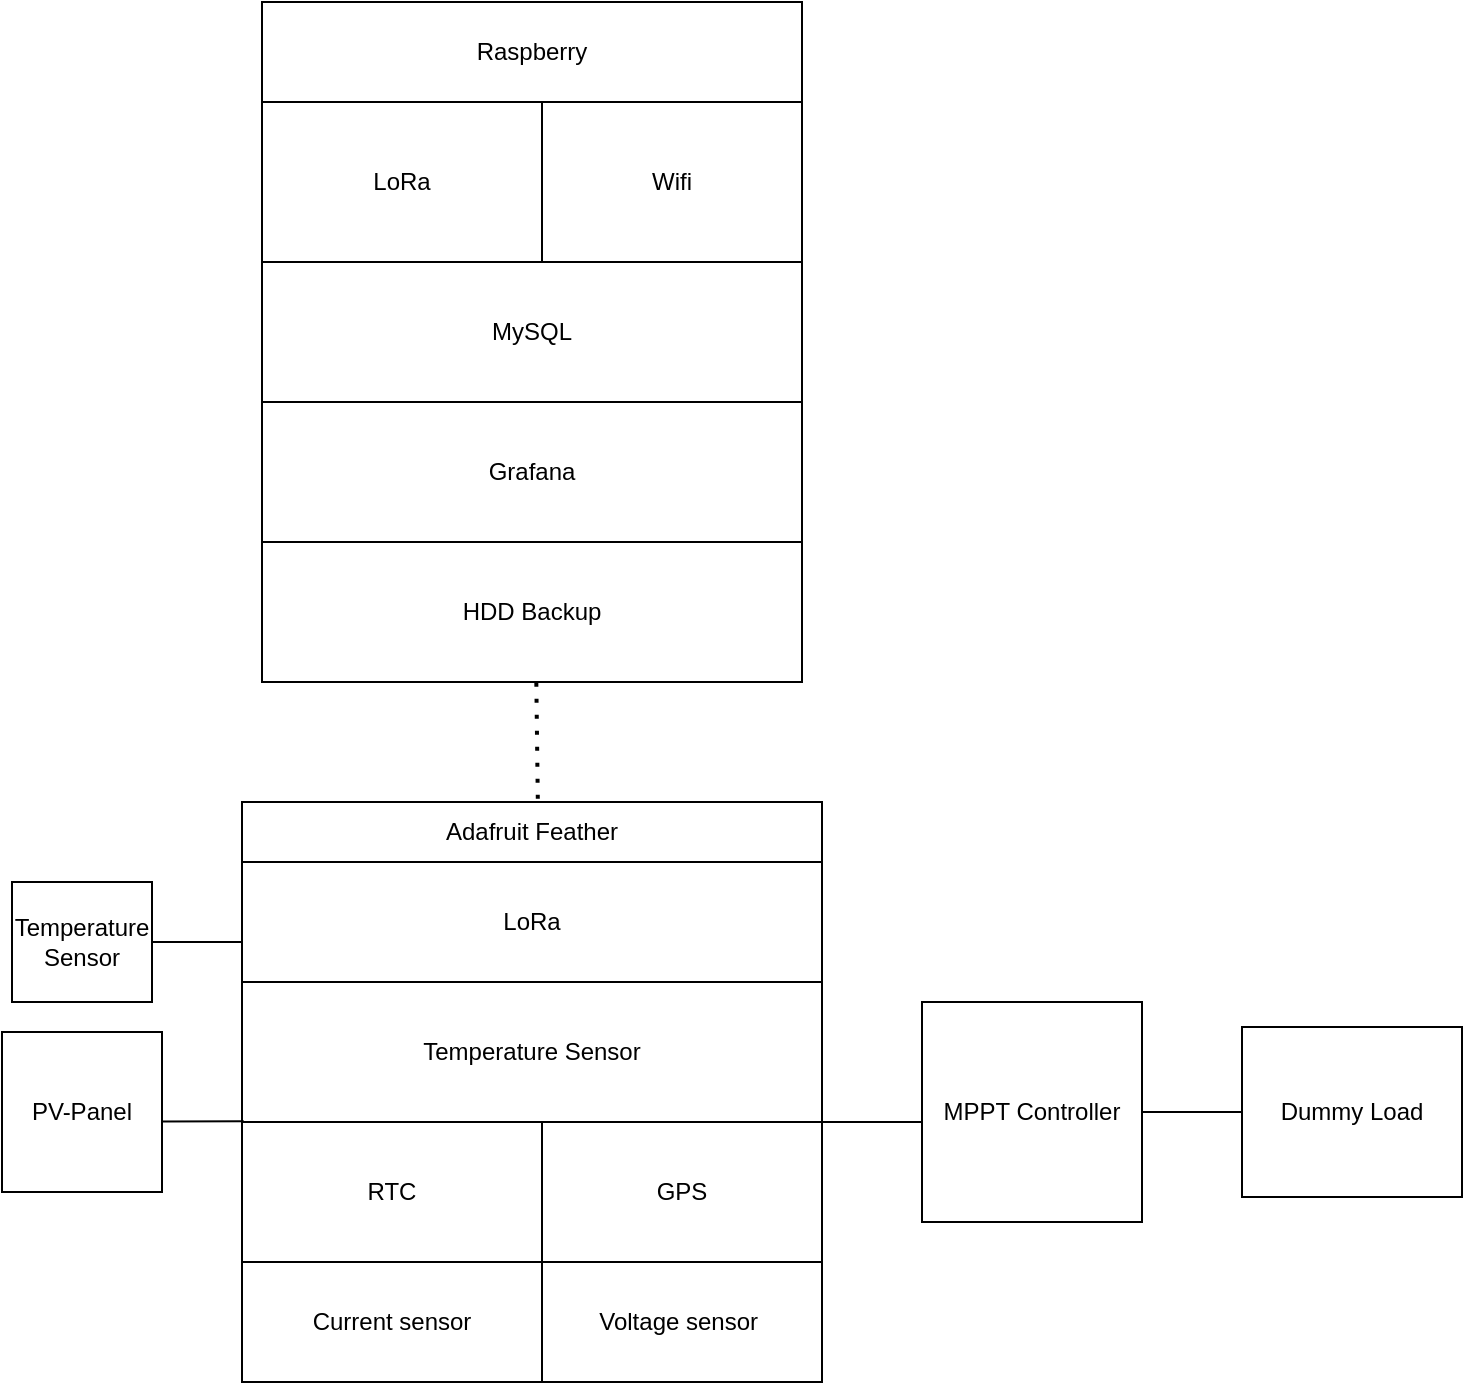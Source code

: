 <mxfile version="24.7.7">
  <diagram name="Seite-1" id="BE8__RhevHqMrVFNeZgM">
    <mxGraphModel dx="1688" dy="677" grid="1" gridSize="10" guides="1" tooltips="1" connect="1" arrows="1" fold="1" page="1" pageScale="1" pageWidth="827" pageHeight="1169" math="0" shadow="0">
      <root>
        <mxCell id="0" />
        <mxCell id="1" parent="0" />
        <mxCell id="WdBgpAkO0LIkwbje5S_M-1" value="" style="whiteSpace=wrap;html=1;aspect=fixed;" parent="1" vertex="1">
          <mxGeometry x="190" y="430" width="290" height="290" as="geometry" />
        </mxCell>
        <mxCell id="WdBgpAkO0LIkwbje5S_M-2" value="PV-Panel" style="whiteSpace=wrap;html=1;aspect=fixed;" parent="1" vertex="1">
          <mxGeometry x="70" y="545" width="80" height="80" as="geometry" />
        </mxCell>
        <mxCell id="WdBgpAkO0LIkwbje5S_M-3" value="Adafruit Feather" style="rounded=0;whiteSpace=wrap;html=1;" parent="1" vertex="1">
          <mxGeometry x="190" y="430" width="290" height="30" as="geometry" />
        </mxCell>
        <mxCell id="WdBgpAkO0LIkwbje5S_M-4" value="MPPT Controller" style="rounded=0;whiteSpace=wrap;html=1;" parent="1" vertex="1">
          <mxGeometry x="530" y="530" width="110" height="110" as="geometry" />
        </mxCell>
        <mxCell id="WdBgpAkO0LIkwbje5S_M-5" value="Dummy Load" style="rounded=0;whiteSpace=wrap;html=1;" parent="1" vertex="1">
          <mxGeometry x="690" y="542.5" width="110" height="85" as="geometry" />
        </mxCell>
        <mxCell id="WdBgpAkO0LIkwbje5S_M-6" value="Temperature Sensor" style="rounded=0;whiteSpace=wrap;html=1;" parent="1" vertex="1">
          <mxGeometry x="75" y="470" width="70" height="60" as="geometry" />
        </mxCell>
        <mxCell id="WdBgpAkO0LIkwbje5S_M-7" value="LoRa" style="rounded=0;whiteSpace=wrap;html=1;" parent="1" vertex="1">
          <mxGeometry x="190" y="460" width="290" height="60" as="geometry" />
        </mxCell>
        <mxCell id="WdBgpAkO0LIkwbje5S_M-8" value="Current sensor" style="rounded=0;whiteSpace=wrap;html=1;" parent="1" vertex="1">
          <mxGeometry x="190" y="660" width="150" height="60" as="geometry" />
        </mxCell>
        <mxCell id="WdBgpAkO0LIkwbje5S_M-9" value="Voltage sensor&amp;nbsp;" style="rounded=0;whiteSpace=wrap;html=1;" parent="1" vertex="1">
          <mxGeometry x="340" y="660" width="140" height="60" as="geometry" />
        </mxCell>
        <mxCell id="WdBgpAkO0LIkwbje5S_M-10" value="" style="whiteSpace=wrap;html=1;aspect=fixed;" parent="1" vertex="1">
          <mxGeometry x="200" y="30" width="270" height="270" as="geometry" />
        </mxCell>
        <mxCell id="WdBgpAkO0LIkwbje5S_M-11" value="Raspberry" style="rounded=0;whiteSpace=wrap;html=1;" parent="1" vertex="1">
          <mxGeometry x="200" y="30" width="270" height="50" as="geometry" />
        </mxCell>
        <mxCell id="WdBgpAkO0LIkwbje5S_M-12" value="LoRa" style="rounded=0;whiteSpace=wrap;html=1;" parent="1" vertex="1">
          <mxGeometry x="200" y="80" width="140" height="80" as="geometry" />
        </mxCell>
        <mxCell id="WdBgpAkO0LIkwbje5S_M-13" value="Temperature Sensor" style="rounded=0;whiteSpace=wrap;html=1;" parent="1" vertex="1">
          <mxGeometry x="190" y="520" width="290" height="70" as="geometry" />
        </mxCell>
        <mxCell id="WdBgpAkO0LIkwbje5S_M-14" value="Wifi" style="rounded=0;whiteSpace=wrap;html=1;" parent="1" vertex="1">
          <mxGeometry x="340" y="80" width="130" height="80" as="geometry" />
        </mxCell>
        <mxCell id="WdBgpAkO0LIkwbje5S_M-15" value="MySQL" style="rounded=0;whiteSpace=wrap;html=1;" parent="1" vertex="1">
          <mxGeometry x="200" y="160" width="270" height="70" as="geometry" />
        </mxCell>
        <mxCell id="WdBgpAkO0LIkwbje5S_M-16" value="HDD Backup" style="rounded=0;whiteSpace=wrap;html=1;" parent="1" vertex="1">
          <mxGeometry x="200" y="300" width="270" height="70" as="geometry" />
        </mxCell>
        <mxCell id="WdBgpAkO0LIkwbje5S_M-17" value="" style="endArrow=none;html=1;rounded=0;" parent="1" edge="1">
          <mxGeometry width="50" height="50" relative="1" as="geometry">
            <mxPoint x="480" y="590" as="sourcePoint" />
            <mxPoint x="530" y="590" as="targetPoint" />
          </mxGeometry>
        </mxCell>
        <mxCell id="WdBgpAkO0LIkwbje5S_M-18" value="" style="endArrow=none;html=1;rounded=0;entryX=0;entryY=0.5;entryDx=0;entryDy=0;" parent="1" source="WdBgpAkO0LIkwbje5S_M-4" target="WdBgpAkO0LIkwbje5S_M-5" edge="1">
          <mxGeometry width="50" height="50" relative="1" as="geometry">
            <mxPoint x="640" y="590" as="sourcePoint" />
            <mxPoint x="440" y="560" as="targetPoint" />
          </mxGeometry>
        </mxCell>
        <mxCell id="WdBgpAkO0LIkwbje5S_M-19" value="" style="endArrow=none;html=1;rounded=0;entryX=0.003;entryY=0.534;entryDx=0;entryDy=0;entryPerimeter=0;" parent="1" edge="1">
          <mxGeometry width="50" height="50" relative="1" as="geometry">
            <mxPoint x="150" y="589.81" as="sourcePoint" />
            <mxPoint x="190.87" y="589.67" as="targetPoint" />
          </mxGeometry>
        </mxCell>
        <mxCell id="WdBgpAkO0LIkwbje5S_M-20" value="" style="endArrow=none;html=1;rounded=0;entryX=1;entryY=0.5;entryDx=0;entryDy=0;" parent="1" target="WdBgpAkO0LIkwbje5S_M-6" edge="1">
          <mxGeometry width="50" height="50" relative="1" as="geometry">
            <mxPoint x="190" y="500" as="sourcePoint" />
            <mxPoint x="260" y="530" as="targetPoint" />
          </mxGeometry>
        </mxCell>
        <mxCell id="WdBgpAkO0LIkwbje5S_M-21" value="" style="endArrow=none;dashed=1;html=1;dashPattern=1 3;strokeWidth=2;rounded=0;entryX=0.508;entryY=1.003;entryDx=0;entryDy=0;entryPerimeter=0;exitX=0.51;exitY=-0.055;exitDx=0;exitDy=0;exitPerimeter=0;" parent="1" source="WdBgpAkO0LIkwbje5S_M-3" target="WdBgpAkO0LIkwbje5S_M-16" edge="1">
          <mxGeometry width="50" height="50" relative="1" as="geometry">
            <mxPoint x="210" y="350" as="sourcePoint" />
            <mxPoint x="260" y="300" as="targetPoint" />
          </mxGeometry>
        </mxCell>
        <mxCell id="Kj_zLqGpn1af0UbeW8zL-1" value="RTC" style="rounded=0;whiteSpace=wrap;html=1;" parent="1" vertex="1">
          <mxGeometry x="190" y="590" width="150" height="70" as="geometry" />
        </mxCell>
        <mxCell id="Kj_zLqGpn1af0UbeW8zL-2" value="GPS" style="rounded=0;whiteSpace=wrap;html=1;" parent="1" vertex="1">
          <mxGeometry x="340" y="590" width="140" height="70" as="geometry" />
        </mxCell>
        <mxCell id="YRDDwKkrEsvYfwM0_Lnx-1" value="Grafana" style="rounded=0;whiteSpace=wrap;html=1;" vertex="1" parent="1">
          <mxGeometry x="200" y="230" width="270" height="70" as="geometry" />
        </mxCell>
      </root>
    </mxGraphModel>
  </diagram>
</mxfile>
